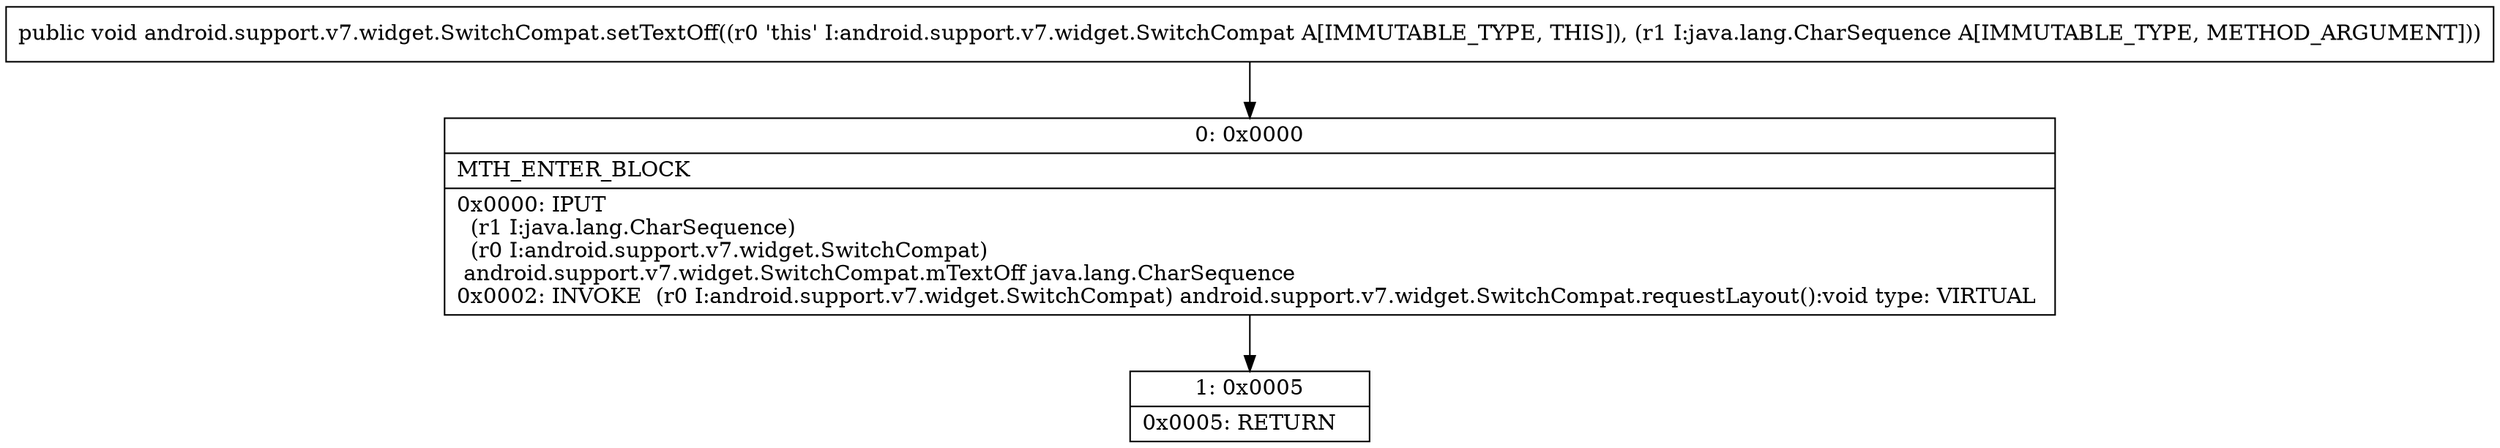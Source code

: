 digraph "CFG forandroid.support.v7.widget.SwitchCompat.setTextOff(Ljava\/lang\/CharSequence;)V" {
Node_0 [shape=record,label="{0\:\ 0x0000|MTH_ENTER_BLOCK\l|0x0000: IPUT  \l  (r1 I:java.lang.CharSequence)\l  (r0 I:android.support.v7.widget.SwitchCompat)\l android.support.v7.widget.SwitchCompat.mTextOff java.lang.CharSequence \l0x0002: INVOKE  (r0 I:android.support.v7.widget.SwitchCompat) android.support.v7.widget.SwitchCompat.requestLayout():void type: VIRTUAL \l}"];
Node_1 [shape=record,label="{1\:\ 0x0005|0x0005: RETURN   \l}"];
MethodNode[shape=record,label="{public void android.support.v7.widget.SwitchCompat.setTextOff((r0 'this' I:android.support.v7.widget.SwitchCompat A[IMMUTABLE_TYPE, THIS]), (r1 I:java.lang.CharSequence A[IMMUTABLE_TYPE, METHOD_ARGUMENT])) }"];
MethodNode -> Node_0;
Node_0 -> Node_1;
}

